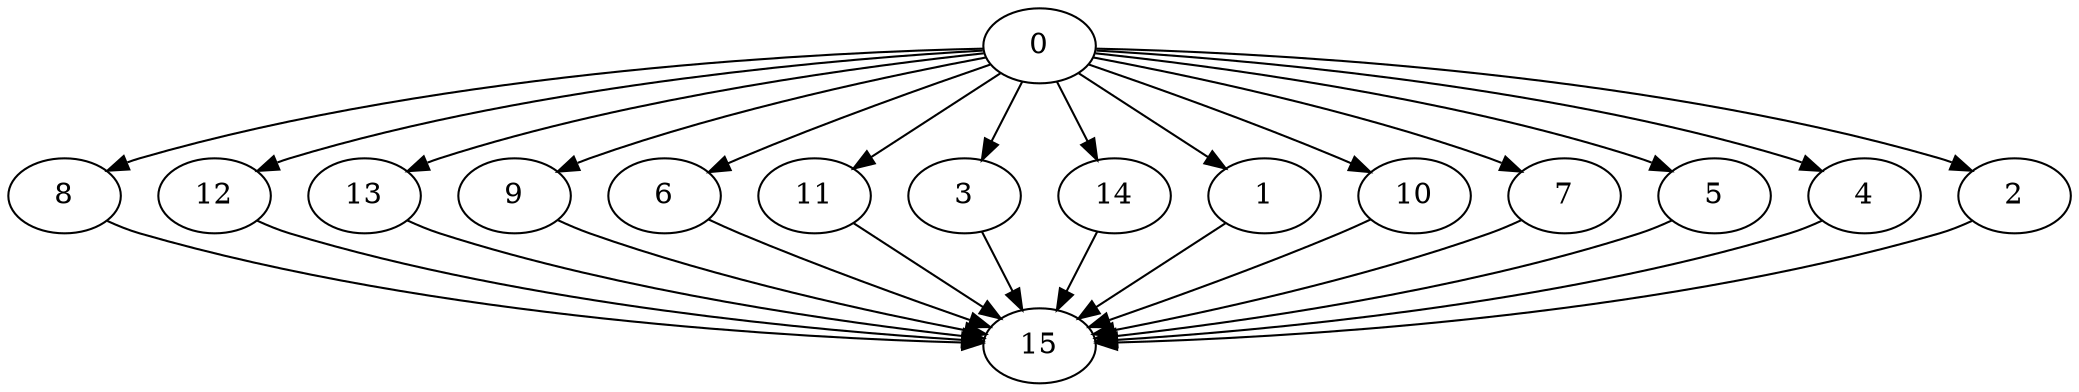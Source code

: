 digraph "Fork_Join_Nodes_16_CCR_0.99_WeightType_Random#4" {
	graph ["Duplicate states"=0,
		GraphType=F_J,
		"Max states in OPEN"=0,
		Modes="120000ms; topo-ordered tasks, ; Pruning: task equivalence, fixed order ready list, ; F-value: ; Optimisation: best schedule length (\
SL) optimisation on equal, ",
		NumberOfTasks=16,
		"Pruned using list schedule length"=29521212,
		"States removed from OPEN"=0,
		TargetSystem="Homogeneous-6",
		"Time to schedule (ms)"=43327,
		"Total idle time"=88,
		"Total schedule length"=59,
		"Total sequential time"=174,
		"Total states created"=157267697
	];
	0	["Finish time"=13,
		Processor=0,
		"Start time"=0,
		Weight=13];
	8	["Finish time"=32,
		Processor=1,
		"Start time"=16,
		Weight=16];
	0 -> 8	[Weight=3];
	12	["Finish time"=28,
		Processor=0,
		"Start time"=13,
		Weight=15];
	0 -> 12	[Weight=8];
	13	["Finish time"=31,
		Processor=2,
		"Start time"=15,
		Weight=16];
	0 -> 13	[Weight=2];
	9	["Finish time"=44,
		Processor=3,
		"Start time"=29,
		Weight=15];
	0 -> 9	[Weight=7];
	6	["Finish time"=31,
		Processor=4,
		"Start time"=20,
		Weight=11];
	0 -> 6	[Weight=7];
	11	["Finish time"=29,
		Processor=5,
		"Start time"=19,
		Weight=10];
	0 -> 11	[Weight=6];
	3	["Finish time"=41,
		Processor=0,
		"Start time"=28,
		Weight=13];
	0 -> 3	[Weight=5];
	14	["Finish time"=44,
		Processor=5,
		"Start time"=29,
		Weight=15];
	0 -> 14	[Weight=3];
	1	["Finish time"=38,
		Processor=4,
		"Start time"=31,
		Weight=7];
	0 -> 1	[Weight=9];
	10	["Finish time"=29,
		Processor=3,
		"Start time"=19,
		Weight=10];
	0 -> 10	[Weight=6];
	7	["Finish time"=18,
		Processor=5,
		"Start time"=15,
		Weight=3];
	0 -> 7	[Weight=2];
	5	["Finish time"=39,
		Processor=1,
		"Start time"=32,
		Weight=7];
	0 -> 5	[Weight=10];
	4	["Finish time"=36,
		Processor=2,
		"Start time"=31,
		Weight=5];
	0 -> 4	[Weight=10];
	2	["Finish time"=41,
		Processor=2,
		"Start time"=36,
		Weight=5];
	0 -> 2	[Weight=4];
	15	["Finish time"=59,
		Processor=3,
		"Start time"=46,
		Weight=13];
	8 -> 15	[Weight=9];
	12 -> 15	[Weight=10];
	13 -> 15	[Weight=7];
	9 -> 15	[Weight=5];
	6 -> 15	[Weight=7];
	11 -> 15	[Weight=8];
	3 -> 15	[Weight=4];
	14 -> 15	[Weight=2];
	1 -> 15	[Weight=8];
	10 -> 15	[Weight=5];
	7 -> 15	[Weight=10];
	5 -> 15	[Weight=5];
	4 -> 15	[Weight=6];
	2 -> 15	[Weight=5];
}
